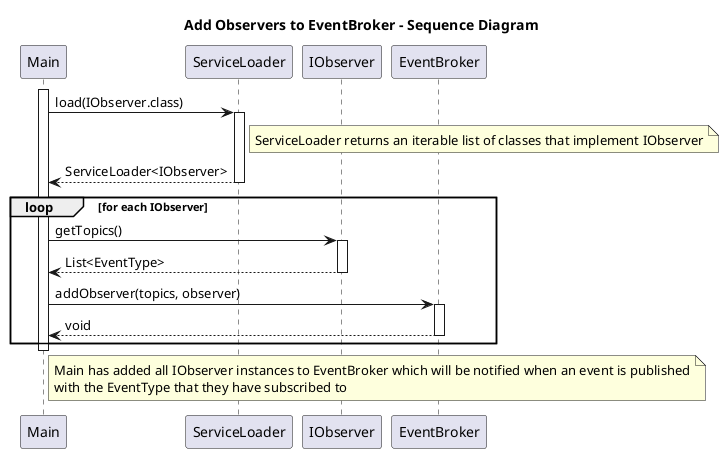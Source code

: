 @startuml
title Add Observers to EventBroker - Sequence Diagram

participant Main
participant ServiceLoader
participant IObserver
participant EventBroker

activate Main
Main -> ServiceLoader: load(IObserver.class)
activate ServiceLoader
note right of ServiceLoader: ServiceLoader returns an iterable list of classes that implement IObserver
ServiceLoader --> Main: ServiceLoader<IObserver>
deactivate ServiceLoader
loop for each IObserver
    Main -> IObserver: getTopics()
    activate IObserver
    IObserver --> Main: List<EventType>
    deactivate IObserver
    Main -> EventBroker: addObserver(topics, observer)
    activate EventBroker
    EventBroker --> Main: void
    deactivate EventBroker
end
deactivate Main
note right of Main: Main has added all IObserver instances to EventBroker which will be notified when an event is published\nwith the EventType that they have subscribed to
@enduml